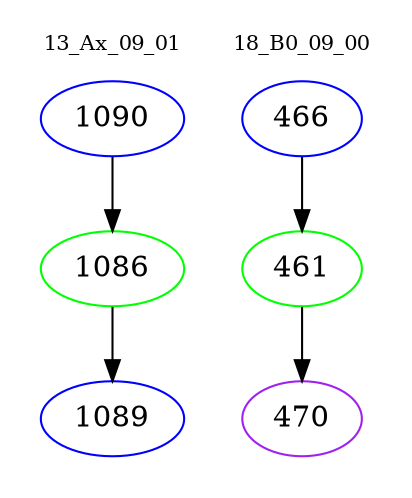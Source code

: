 digraph{
subgraph cluster_0 {
color = white
label = "13_Ax_09_01";
fontsize=10;
T0_1090 [label="1090", color="blue"]
T0_1090 -> T0_1086 [color="black"]
T0_1086 [label="1086", color="green"]
T0_1086 -> T0_1089 [color="black"]
T0_1089 [label="1089", color="blue"]
}
subgraph cluster_1 {
color = white
label = "18_B0_09_00";
fontsize=10;
T1_466 [label="466", color="blue"]
T1_466 -> T1_461 [color="black"]
T1_461 [label="461", color="green"]
T1_461 -> T1_470 [color="black"]
T1_470 [label="470", color="purple"]
}
}
